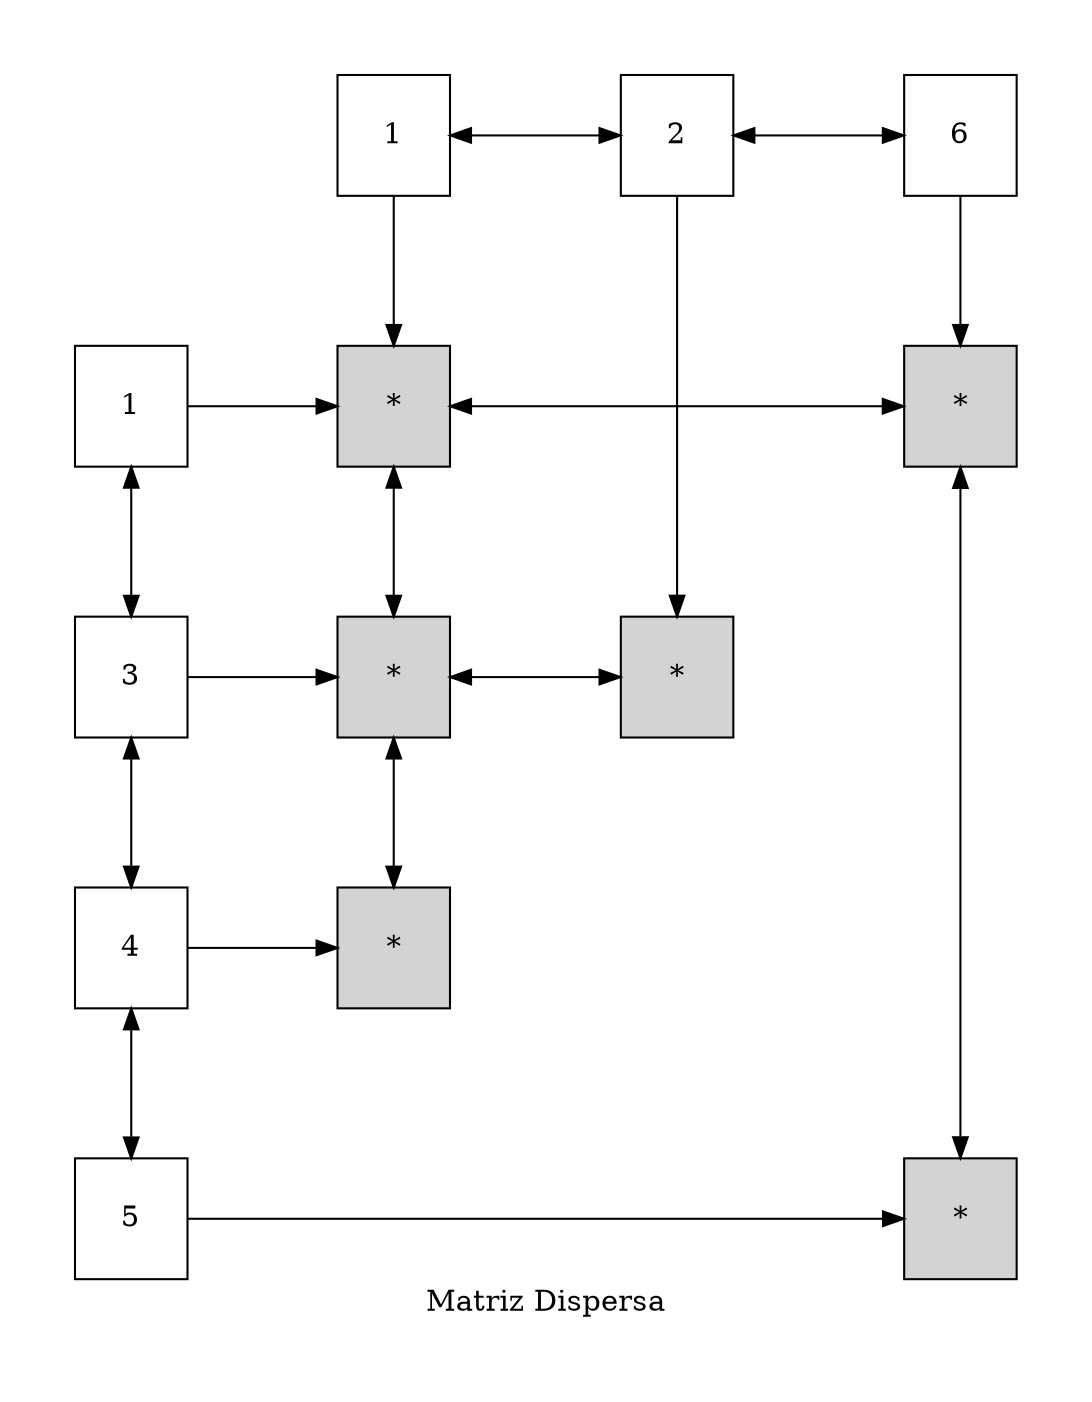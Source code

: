 digraph G {
    graph [pad="0.5", nodesep="1", ranksep="1"];
    label="Matriz Dispersa"
    node [shape=box, height=0.8];
	Fila1[style="filled" label = "1" fillcolor="white" group = 0];
	Fila3[style="filled" label = "3" fillcolor="white" group = 0];
	Fila4[style="filled" label = "4" fillcolor="white" group = 0];
	Fila5[style="filled" label = "5" fillcolor="white" group = 0];

    edge[dir="both"];
    	Fila1 -> Fila3;
	Fila3 -> Fila4;
	Fila4 -> Fila5;

    edge[dir="both"]
    Columna1 -> NodoF1_C1[dir=""];
NodoF1_C1 -> NodoF3_C1;
NodoF3_C1 -> NodoF4_C1;
Columna2 -> NodoF3_C2[dir=""];
Columna6 -> NodoF1_C6[dir=""];
NodoF1_C6 -> NodoF5_C6;
	Columna1[style="filled" label = "1" fillcolor="white" group = 1];
	Columna2[style="filled" label = "2" fillcolor="white" group = 2];
	Columna6[style="filled" label = "6" fillcolor="white" group = 6];
Columna1 -> Columna2;
Columna2 -> Columna6;

	{rank = same; Columna1; Columna2; Columna6; }
	NodoF1_C1[style="filled" label = "*" group = 1];
	Fila1 -> NodoF1_C1[dir=""];
	NodoF1_C1 -> NodoF1_C6;
	NodoF1_C6[style="filled" label = "*" group = 6];
	NodoF3_C1[style="filled" label = "*" group = 1];
	Fila3 -> NodoF3_C1[dir=""];
	NodoF3_C1 -> NodoF3_C2;
	NodoF3_C2[style="filled" label = "*" group = 2];
	NodoF4_C1[style="filled" label = "*" group = 1];
	Fila4 -> NodoF4_C1[dir=""];
	NodoF5_C6[style="filled" label = "*" group = 6];
	Fila5 -> NodoF5_C6[dir=""];
	{ rank = same; Fila1; NodoF1_C1; NodoF1_C6; }
	{ rank = same; Fila3; NodoF3_C1; NodoF3_C2; }
	{ rank = same; Fila4; NodoF4_C1; }
	{ rank = same; Fila5; NodoF5_C6; }

}